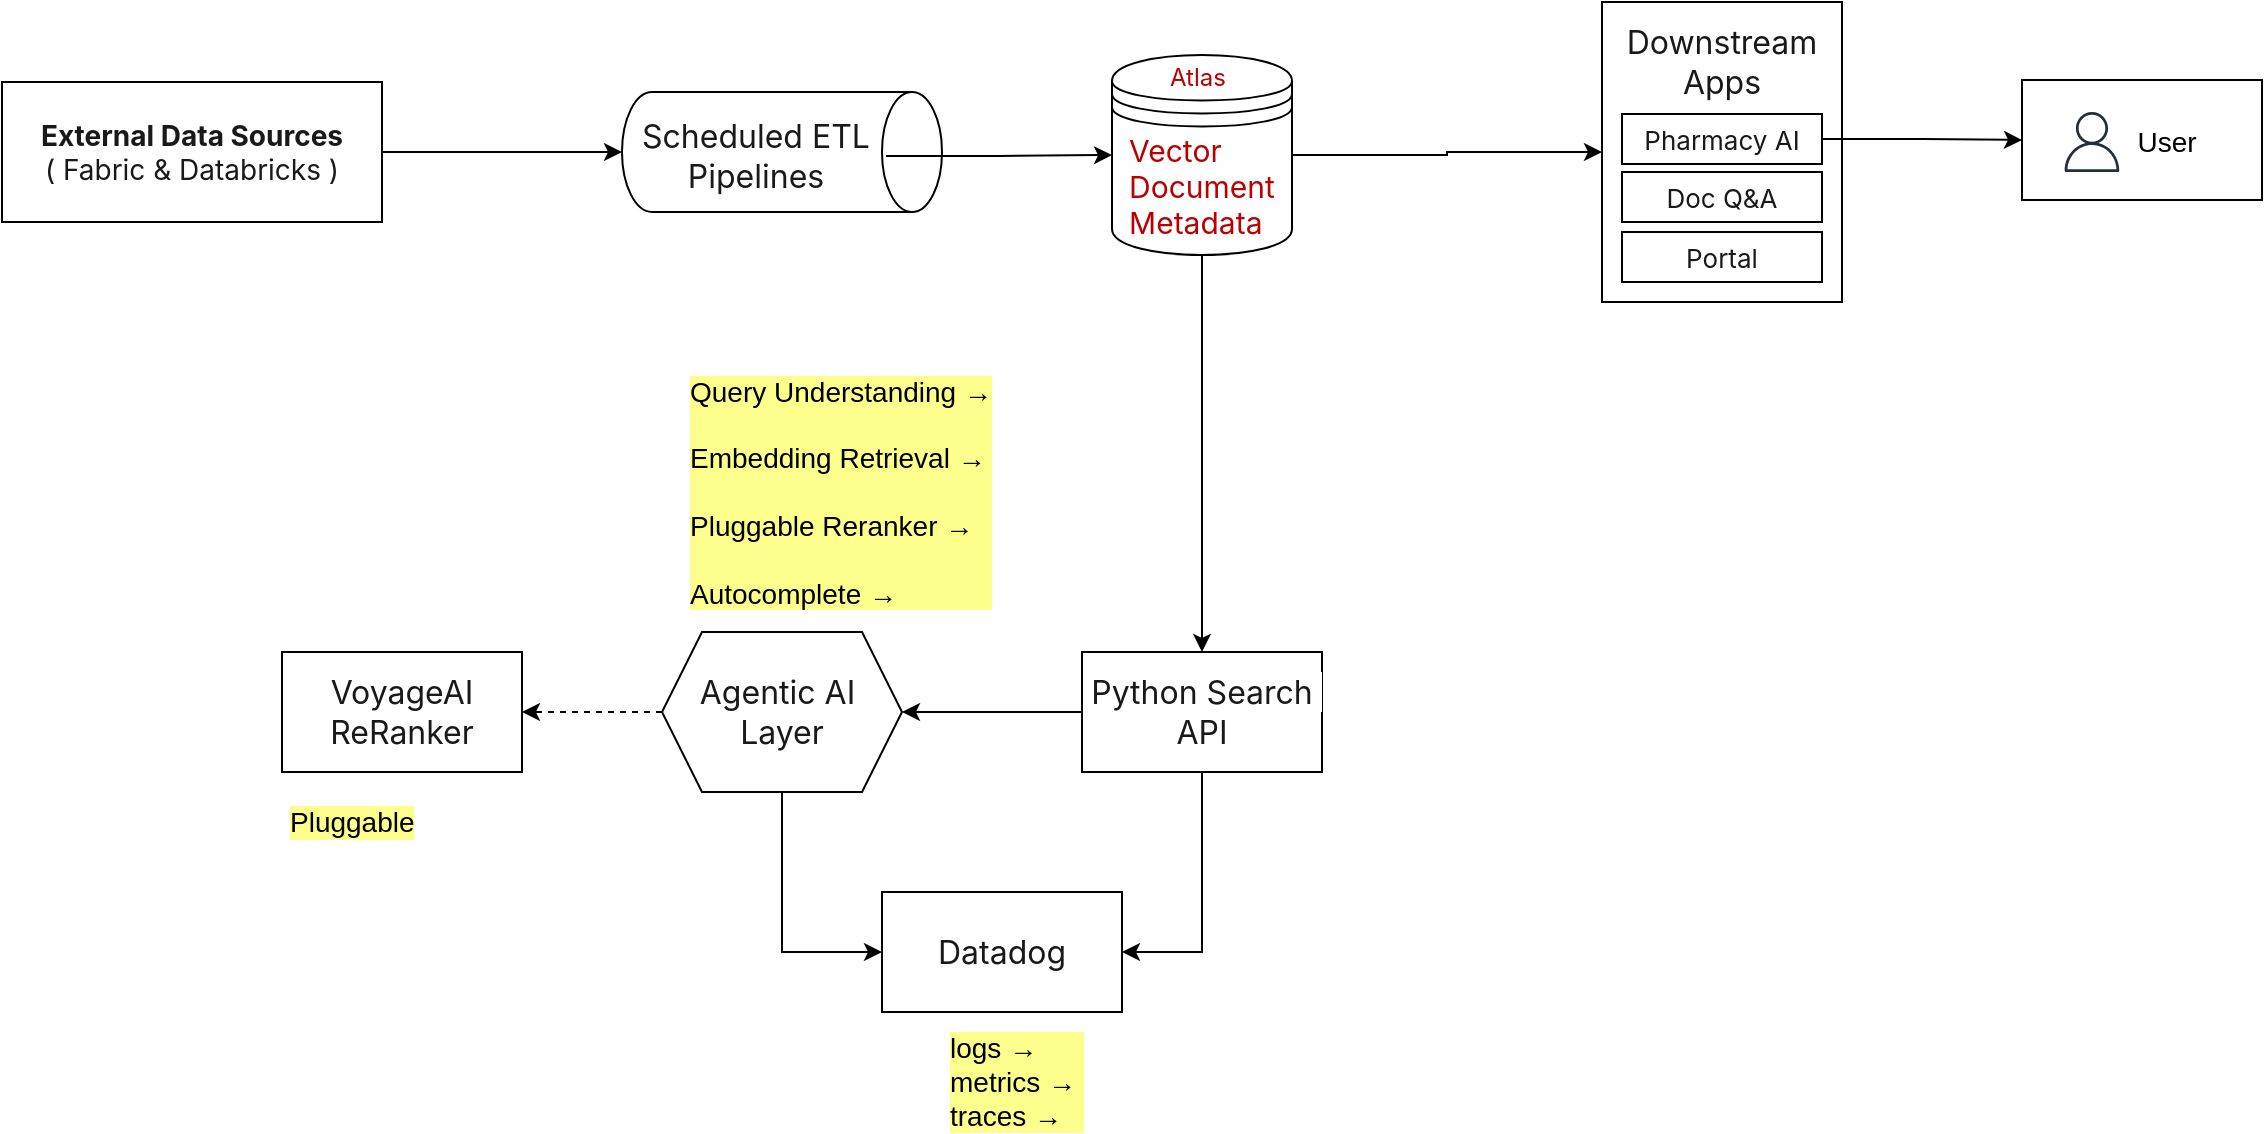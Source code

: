 <mxfile version="28.1.2">
  <diagram name="Page-1" id="TyQ4KNwGMOZTe7oc1Tex">
    <mxGraphModel dx="2101" dy="843" grid="1" gridSize="10" guides="1" tooltips="1" connect="1" arrows="1" fold="1" page="1" pageScale="1" pageWidth="850" pageHeight="1100" math="0" shadow="0">
      <root>
        <mxCell id="0" />
        <mxCell id="1" parent="0" />
        <mxCell id="mYIUt5ODPhMRdfRmPxJW-1" value="&lt;font style=&quot;font-size: 14px;&quot;&gt;&lt;span style=&quot;color: rgba(0, 0, 0, 0.9); font-family: -apple-system, &amp;quot;system-ui&amp;quot;, &amp;quot;Segoe UI&amp;quot;, system-ui, -apple-system, &amp;quot;Segoe UI&amp;quot;, Roboto, Ubuntu, Cantarell, &amp;quot;Noto Sans&amp;quot;, sans-serif, Arial, &amp;quot;PingFang SC&amp;quot;, &amp;quot;Source Han Sans SC&amp;quot;, &amp;quot;Microsoft YaHei UI&amp;quot;, &amp;quot;Microsoft YaHei&amp;quot;, &amp;quot;Noto Sans CJK SC&amp;quot;, sans-serif; text-align: left; white-space-collapse: preserve; background-color: rgb(255, 255, 255);&quot;&gt;&lt;b&gt;External Data Sources&lt;br&gt;&lt;/b&gt;( &lt;/span&gt;&lt;span style=&quot;color: rgba(0, 0, 0, 0.9); font-family: -apple-system, &amp;quot;system-ui&amp;quot;, &amp;quot;Segoe UI&amp;quot;, system-ui, -apple-system, &amp;quot;Segoe UI&amp;quot;, Roboto, Ubuntu, Cantarell, &amp;quot;Noto Sans&amp;quot;, sans-serif, Arial, &amp;quot;PingFang SC&amp;quot;, &amp;quot;Source Han Sans SC&amp;quot;, &amp;quot;Microsoft YaHei UI&amp;quot;, &amp;quot;Microsoft YaHei&amp;quot;, &amp;quot;Noto Sans CJK SC&amp;quot;, sans-serif; text-align: left; white-space-collapse: preserve; background-color: rgb(255, 255, 255);&quot;&gt;Fabric &amp;amp; Databricks )&lt;/span&gt;&lt;/font&gt;" style="rounded=0;whiteSpace=wrap;html=1;" vertex="1" parent="1">
          <mxGeometry x="-110" y="165" width="190" height="70" as="geometry" />
        </mxCell>
        <mxCell id="mYIUt5ODPhMRdfRmPxJW-4" value="" style="group" vertex="1" connectable="0" parent="1">
          <mxGeometry x="200" y="170" width="160" height="60" as="geometry" />
        </mxCell>
        <mxCell id="mYIUt5ODPhMRdfRmPxJW-2" value="" style="shape=cylinder3;whiteSpace=wrap;html=1;boundedLbl=1;backgroundOutline=1;size=15;rotation=90;" vertex="1" parent="mYIUt5ODPhMRdfRmPxJW-4">
          <mxGeometry x="50" y="-50" width="60" height="160" as="geometry" />
        </mxCell>
        <mxCell id="mYIUt5ODPhMRdfRmPxJW-3" value="&lt;span style=&quot;color: rgba(0, 0, 0, 0.9); font-family: -apple-system, &amp;quot;system-ui&amp;quot;, &amp;quot;Segoe UI&amp;quot;, system-ui, -apple-system, &amp;quot;Segoe UI&amp;quot;, Roboto, Ubuntu, Cantarell, &amp;quot;Noto Sans&amp;quot;, sans-serif, Arial, &amp;quot;PingFang SC&amp;quot;, &amp;quot;Source Han Sans SC&amp;quot;, &amp;quot;Microsoft YaHei UI&amp;quot;, &amp;quot;Microsoft YaHei&amp;quot;, &amp;quot;Noto Sans CJK SC&amp;quot;, sans-serif; font-size: 16px; text-align: left; white-space-collapse: preserve; background-color: rgb(255, 255, 255);&quot;&gt;Scheduled ETL Pipelines&lt;/span&gt;" style="text;html=1;align=center;verticalAlign=middle;whiteSpace=wrap;rounded=0;" vertex="1" parent="mYIUt5ODPhMRdfRmPxJW-4">
          <mxGeometry x="2" y="17" width="130" height="30" as="geometry" />
        </mxCell>
        <mxCell id="mYIUt5ODPhMRdfRmPxJW-7" value="" style="group" vertex="1" connectable="0" parent="1">
          <mxGeometry x="445" y="148.5" width="90" height="103" as="geometry" />
        </mxCell>
        <mxCell id="mYIUt5ODPhMRdfRmPxJW-5" value="&lt;div style=&quot;text-align: left;&quot;&gt;&lt;font face=&quot;-apple-system, system-ui, Segoe UI, system-ui, -apple-system, Segoe UI, Roboto, Ubuntu, Cantarell, Noto Sans, sans-serif, Arial, PingFang SC, Source Han Sans SC, Microsoft YaHei UI, Microsoft YaHei, Noto Sans CJK SC, sans-serif&quot; color=&quot;rgba(0, 0, 0, 0.9)&quot;&gt;&lt;span style=&quot;font-size: 15px; white-space-collapse: preserve; background-color: rgb(255, 255, 255);&quot;&gt;Vector&lt;br/&gt;Document&lt;br/&gt;Metadata&lt;/span&gt;&lt;/font&gt;&lt;/div&gt;" style="shape=datastore;whiteSpace=wrap;html=1;" vertex="1" parent="mYIUt5ODPhMRdfRmPxJW-7">
          <mxGeometry y="3" width="90" height="100" as="geometry" />
        </mxCell>
        <mxCell id="mYIUt5ODPhMRdfRmPxJW-6" value="&lt;font face=&quot;-apple-system, system-ui, Segoe UI, system-ui, -apple-system, Segoe UI, Roboto, Ubuntu, Cantarell, Noto Sans, sans-serif, Arial, PingFang SC, Source Han Sans SC, Microsoft YaHei UI, Microsoft YaHei, Noto Sans CJK SC, sans-serif&quot; color=&quot;rgba(0, 0, 0, 0.9)&quot;&gt;&lt;span style=&quot;white-space-collapse: preserve; background-color: rgb(255, 255, 255);&quot;&gt;Atlas&lt;/span&gt;&lt;/font&gt;" style="text;whiteSpace=wrap;html=1;fontSize=12;" vertex="1" parent="mYIUt5ODPhMRdfRmPxJW-7">
          <mxGeometry x="27" width="40" height="20" as="geometry" />
        </mxCell>
        <mxCell id="mYIUt5ODPhMRdfRmPxJW-8" style="edgeStyle=orthogonalEdgeStyle;rounded=0;orthogonalLoop=1;jettySize=auto;html=1;entryX=0.5;entryY=1;entryDx=0;entryDy=0;entryPerimeter=0;" edge="1" parent="1" source="mYIUt5ODPhMRdfRmPxJW-1" target="mYIUt5ODPhMRdfRmPxJW-2">
          <mxGeometry relative="1" as="geometry" />
        </mxCell>
        <mxCell id="mYIUt5ODPhMRdfRmPxJW-9" style="edgeStyle=orthogonalEdgeStyle;rounded=0;orthogonalLoop=1;jettySize=auto;html=1;" edge="1" parent="1" source="mYIUt5ODPhMRdfRmPxJW-3" target="mYIUt5ODPhMRdfRmPxJW-5">
          <mxGeometry relative="1" as="geometry" />
        </mxCell>
        <mxCell id="mYIUt5ODPhMRdfRmPxJW-13" style="edgeStyle=orthogonalEdgeStyle;rounded=0;orthogonalLoop=1;jettySize=auto;html=1;entryX=1;entryY=0.5;entryDx=0;entryDy=0;" edge="1" parent="1" source="mYIUt5ODPhMRdfRmPxJW-10" target="mYIUt5ODPhMRdfRmPxJW-11">
          <mxGeometry relative="1" as="geometry" />
        </mxCell>
        <mxCell id="mYIUt5ODPhMRdfRmPxJW-38" style="edgeStyle=orthogonalEdgeStyle;rounded=0;orthogonalLoop=1;jettySize=auto;html=1;entryX=1;entryY=0.5;entryDx=0;entryDy=0;exitX=0.5;exitY=1;exitDx=0;exitDy=0;" edge="1" parent="1" source="mYIUt5ODPhMRdfRmPxJW-10" target="mYIUt5ODPhMRdfRmPxJW-19">
          <mxGeometry relative="1" as="geometry">
            <mxPoint x="380" y="610" as="targetPoint" />
          </mxGeometry>
        </mxCell>
        <mxCell id="mYIUt5ODPhMRdfRmPxJW-10" value="&lt;span style=&quot;color: rgba(0, 0, 0, 0.9); font-family: -apple-system, &amp;quot;system-ui&amp;quot;, &amp;quot;Segoe UI&amp;quot;, system-ui, -apple-system, &amp;quot;Segoe UI&amp;quot;, Roboto, Ubuntu, Cantarell, &amp;quot;Noto Sans&amp;quot;, sans-serif, Arial, &amp;quot;PingFang SC&amp;quot;, &amp;quot;Source Han Sans SC&amp;quot;, &amp;quot;Microsoft YaHei UI&amp;quot;, &amp;quot;Microsoft YaHei&amp;quot;, &amp;quot;Noto Sans CJK SC&amp;quot;, sans-serif; font-size: 16px; text-align: left; white-space-collapse: preserve; background-color: rgb(255, 255, 255);&quot;&gt;Python Search API&lt;/span&gt;" style="rounded=0;whiteSpace=wrap;html=1;" vertex="1" parent="1">
          <mxGeometry x="430" y="450" width="120" height="60" as="geometry" />
        </mxCell>
        <mxCell id="mYIUt5ODPhMRdfRmPxJW-17" style="edgeStyle=orthogonalEdgeStyle;rounded=0;orthogonalLoop=1;jettySize=auto;html=1;entryX=1;entryY=0.5;entryDx=0;entryDy=0;dashed=1;" edge="1" parent="1" source="mYIUt5ODPhMRdfRmPxJW-11" target="mYIUt5ODPhMRdfRmPxJW-16">
          <mxGeometry relative="1" as="geometry" />
        </mxCell>
        <mxCell id="mYIUt5ODPhMRdfRmPxJW-36" style="edgeStyle=orthogonalEdgeStyle;rounded=0;orthogonalLoop=1;jettySize=auto;html=1;entryX=0;entryY=0.5;entryDx=0;entryDy=0;" edge="1" parent="1" source="mYIUt5ODPhMRdfRmPxJW-11" target="mYIUt5ODPhMRdfRmPxJW-19">
          <mxGeometry relative="1" as="geometry">
            <mxPoint x="270" y="610" as="targetPoint" />
          </mxGeometry>
        </mxCell>
        <mxCell id="mYIUt5ODPhMRdfRmPxJW-11" value="&lt;span style=&quot;color: rgba(0, 0, 0, 0.9); font-family: -apple-system, &amp;quot;system-ui&amp;quot;, &amp;quot;Segoe UI&amp;quot;, system-ui, -apple-system, &amp;quot;Segoe UI&amp;quot;, Roboto, Ubuntu, Cantarell, &amp;quot;Noto Sans&amp;quot;, sans-serif, Arial, &amp;quot;PingFang SC&amp;quot;, &amp;quot;Source Han Sans SC&amp;quot;, &amp;quot;Microsoft YaHei UI&amp;quot;, &amp;quot;Microsoft YaHei&amp;quot;, &amp;quot;Noto Sans CJK SC&amp;quot;, sans-serif; font-size: 16px; text-align: left; white-space-collapse: preserve; background-color: rgb(255, 255, 255);&quot;&gt;Agentic AI &lt;/span&gt;&lt;div&gt;&lt;span style=&quot;color: rgba(0, 0, 0, 0.9); font-family: -apple-system, &amp;quot;system-ui&amp;quot;, &amp;quot;Segoe UI&amp;quot;, system-ui, -apple-system, &amp;quot;Segoe UI&amp;quot;, Roboto, Ubuntu, Cantarell, &amp;quot;Noto Sans&amp;quot;, sans-serif, Arial, &amp;quot;PingFang SC&amp;quot;, &amp;quot;Source Han Sans SC&amp;quot;, &amp;quot;Microsoft YaHei UI&amp;quot;, &amp;quot;Microsoft YaHei&amp;quot;, &amp;quot;Noto Sans CJK SC&amp;quot;, sans-serif; font-size: 16px; text-align: left; white-space-collapse: preserve; background-color: rgb(255, 255, 255);&quot;&gt;Layer&lt;/span&gt;&lt;/div&gt;" style="shape=hexagon;perimeter=hexagonPerimeter2;whiteSpace=wrap;html=1;fixedSize=1;" vertex="1" parent="1">
          <mxGeometry x="220" y="440" width="120" height="80" as="geometry" />
        </mxCell>
        <mxCell id="mYIUt5ODPhMRdfRmPxJW-12" style="edgeStyle=orthogonalEdgeStyle;rounded=0;orthogonalLoop=1;jettySize=auto;html=1;entryX=0.5;entryY=0;entryDx=0;entryDy=0;" edge="1" parent="1" source="mYIUt5ODPhMRdfRmPxJW-5" target="mYIUt5ODPhMRdfRmPxJW-10">
          <mxGeometry relative="1" as="geometry" />
        </mxCell>
        <mxCell id="mYIUt5ODPhMRdfRmPxJW-14" value="&lt;font style=&quot;font-size: 14px;&quot;&gt;Query Understanding →&lt;br&gt;&lt;br&gt;Embedding Retrieval → &lt;br&gt;&lt;br&gt;Pluggable Reranker → &lt;br&gt;&lt;br&gt;Autocomplete&amp;nbsp;&lt;/font&gt;&lt;span style=&quot;font-size: 14px;&quot;&gt;→&lt;/span&gt;" style="text;align=left;verticalAlign=middle;rounded=0;labelBackgroundColor=#FDFF8C;spacing=4;spacingLeft=0;whiteSpace=wrap;html=1;" vertex="1" parent="1">
          <mxGeometry x="230" y="300" width="170" height="140" as="geometry" />
        </mxCell>
        <mxCell id="mYIUt5ODPhMRdfRmPxJW-16" value="&lt;span style=&quot;color: rgba(0, 0, 0, 0.9); font-family: -apple-system, &amp;quot;system-ui&amp;quot;, &amp;quot;Segoe UI&amp;quot;, system-ui, -apple-system, &amp;quot;Segoe UI&amp;quot;, Roboto, Ubuntu, Cantarell, &amp;quot;Noto Sans&amp;quot;, sans-serif, Arial, &amp;quot;PingFang SC&amp;quot;, &amp;quot;Source Han Sans SC&amp;quot;, &amp;quot;Microsoft YaHei UI&amp;quot;, &amp;quot;Microsoft YaHei&amp;quot;, &amp;quot;Noto Sans CJK SC&amp;quot;, sans-serif; font-size: 16px; text-align: left; white-space-collapse: preserve; background-color: rgb(255, 255, 255);&quot;&gt;VoyageAI ReRanker&lt;/span&gt;" style="rounded=0;whiteSpace=wrap;html=1;" vertex="1" parent="1">
          <mxGeometry x="30" y="450" width="120" height="60" as="geometry" />
        </mxCell>
        <mxCell id="mYIUt5ODPhMRdfRmPxJW-18" value="&lt;span style=&quot;font-size: 14px;&quot;&gt;Pluggable&lt;/span&gt;" style="text;align=left;verticalAlign=middle;rounded=0;labelBackgroundColor=#FDFF8C;spacing=4;spacingLeft=0;whiteSpace=wrap;html=1;" vertex="1" parent="1">
          <mxGeometry x="30" y="520" width="75" height="30" as="geometry" />
        </mxCell>
        <mxCell id="mYIUt5ODPhMRdfRmPxJW-19" value="&lt;span style=&quot;color: rgba(0, 0, 0, 0.9); font-family: -apple-system, &amp;quot;system-ui&amp;quot;, &amp;quot;Segoe UI&amp;quot;, system-ui, -apple-system, &amp;quot;Segoe UI&amp;quot;, Roboto, Ubuntu, Cantarell, &amp;quot;Noto Sans&amp;quot;, sans-serif, Arial, &amp;quot;PingFang SC&amp;quot;, &amp;quot;Source Han Sans SC&amp;quot;, &amp;quot;Microsoft YaHei UI&amp;quot;, &amp;quot;Microsoft YaHei&amp;quot;, &amp;quot;Noto Sans CJK SC&amp;quot;, sans-serif; font-size: 16px; text-align: left; white-space-collapse: preserve; background-color: rgb(255, 255, 255);&quot;&gt;Datadog&lt;/span&gt;" style="rounded=0;whiteSpace=wrap;html=1;" vertex="1" parent="1">
          <mxGeometry x="330" y="570" width="120" height="60" as="geometry" />
        </mxCell>
        <mxCell id="mYIUt5ODPhMRdfRmPxJW-20" value="&lt;span style=&quot;font-size: 14px;&quot;&gt;logs&amp;nbsp;&lt;/span&gt;&lt;span style=&quot;font-size: 14px;&quot;&gt;→&lt;/span&gt;&lt;span style=&quot;font-size: 14px;&quot;&gt;&amp;nbsp;&lt;br&gt;metrics&amp;nbsp;&lt;/span&gt;&lt;span style=&quot;font-size: 14px;&quot;&gt;→&lt;/span&gt;&lt;span style=&quot;font-size: 14px;&quot;&gt;&amp;nbsp;&lt;br&gt;traces&amp;nbsp;&lt;/span&gt;&lt;span style=&quot;font-size: 14px;&quot;&gt;→&lt;/span&gt;" style="text;align=left;verticalAlign=middle;rounded=0;labelBackgroundColor=#FDFF8C;spacing=4;spacingLeft=0;whiteSpace=wrap;html=1;" vertex="1" parent="1">
          <mxGeometry x="360" y="650" width="75" height="30" as="geometry" />
        </mxCell>
        <mxCell id="mYIUt5ODPhMRdfRmPxJW-30" value="" style="group" vertex="1" connectable="0" parent="1">
          <mxGeometry x="690" y="125" width="120" height="150" as="geometry" />
        </mxCell>
        <mxCell id="mYIUt5ODPhMRdfRmPxJW-21" value="" style="rounded=0;whiteSpace=wrap;html=1;" vertex="1" parent="mYIUt5ODPhMRdfRmPxJW-30">
          <mxGeometry width="120" height="150" as="geometry" />
        </mxCell>
        <mxCell id="mYIUt5ODPhMRdfRmPxJW-22" value="&lt;span style=&quot;color: rgba(0, 0, 0, 0.9); font-family: -apple-system, &amp;quot;system-ui&amp;quot;, &amp;quot;Segoe UI&amp;quot;, system-ui, -apple-system, &amp;quot;Segoe UI&amp;quot;, Roboto, Ubuntu, Cantarell, &amp;quot;Noto Sans&amp;quot;, sans-serif, Arial, &amp;quot;PingFang SC&amp;quot;, &amp;quot;Source Han Sans SC&amp;quot;, &amp;quot;Microsoft YaHei UI&amp;quot;, &amp;quot;Microsoft YaHei&amp;quot;, &amp;quot;Noto Sans CJK SC&amp;quot;, sans-serif; font-size: 16px; text-align: left; white-space-collapse: preserve; background-color: rgb(255, 255, 255);&quot;&gt;Downstream Apps&lt;/span&gt;" style="text;html=1;align=center;verticalAlign=middle;whiteSpace=wrap;rounded=0;" vertex="1" parent="mYIUt5ODPhMRdfRmPxJW-30">
          <mxGeometry x="30" y="15" width="60" height="30" as="geometry" />
        </mxCell>
        <mxCell id="mYIUt5ODPhMRdfRmPxJW-24" value="&lt;span style=&quot;color: rgba(0, 0, 0, 0.9); font-family: -apple-system, &amp;quot;system-ui&amp;quot;, &amp;quot;Segoe UI&amp;quot;, system-ui, -apple-system, &amp;quot;Segoe UI&amp;quot;, Roboto, Ubuntu, Cantarell, &amp;quot;Noto Sans&amp;quot;, sans-serif, Arial, &amp;quot;PingFang SC&amp;quot;, &amp;quot;Source Han Sans SC&amp;quot;, &amp;quot;Microsoft YaHei UI&amp;quot;, &amp;quot;Microsoft YaHei&amp;quot;, &amp;quot;Noto Sans CJK SC&amp;quot;, sans-serif; text-align: left; white-space-collapse: preserve; background-color: rgb(255, 255, 255);&quot;&gt;&lt;font style=&quot;font-size: 13px;&quot;&gt;Pharmacy AI&lt;/font&gt;&lt;/span&gt;" style="rounded=0;whiteSpace=wrap;html=1;" vertex="1" parent="mYIUt5ODPhMRdfRmPxJW-30">
          <mxGeometry x="10" y="56" width="100" height="25" as="geometry" />
        </mxCell>
        <mxCell id="mYIUt5ODPhMRdfRmPxJW-25" value="&lt;span style=&quot;color: rgba(0, 0, 0, 0.9); font-family: -apple-system, &amp;quot;system-ui&amp;quot;, &amp;quot;Segoe UI&amp;quot;, system-ui, -apple-system, &amp;quot;Segoe UI&amp;quot;, Roboto, Ubuntu, Cantarell, &amp;quot;Noto Sans&amp;quot;, sans-serif, Arial, &amp;quot;PingFang SC&amp;quot;, &amp;quot;Source Han Sans SC&amp;quot;, &amp;quot;Microsoft YaHei UI&amp;quot;, &amp;quot;Microsoft YaHei&amp;quot;, &amp;quot;Noto Sans CJK SC&amp;quot;, sans-serif; text-align: left; white-space-collapse: preserve; background-color: rgb(255, 255, 255);&quot;&gt;&lt;font style=&quot;font-size: 13px;&quot;&gt;Doc Q&amp;amp;A&lt;/font&gt;&lt;/span&gt;" style="rounded=0;whiteSpace=wrap;html=1;" vertex="1" parent="mYIUt5ODPhMRdfRmPxJW-30">
          <mxGeometry x="10" y="85" width="100" height="25" as="geometry" />
        </mxCell>
        <mxCell id="mYIUt5ODPhMRdfRmPxJW-26" value="&lt;span style=&quot;color: rgba(0, 0, 0, 0.9); font-family: -apple-system, &amp;quot;system-ui&amp;quot;, &amp;quot;Segoe UI&amp;quot;, system-ui, -apple-system, &amp;quot;Segoe UI&amp;quot;, Roboto, Ubuntu, Cantarell, &amp;quot;Noto Sans&amp;quot;, sans-serif, Arial, &amp;quot;PingFang SC&amp;quot;, &amp;quot;Source Han Sans SC&amp;quot;, &amp;quot;Microsoft YaHei UI&amp;quot;, &amp;quot;Microsoft YaHei&amp;quot;, &amp;quot;Noto Sans CJK SC&amp;quot;, sans-serif; text-align: left; white-space-collapse: preserve; background-color: rgb(255, 255, 255);&quot;&gt;&lt;font style=&quot;font-size: 13px;&quot;&gt;Portal&lt;/font&gt;&lt;/span&gt;" style="rounded=0;whiteSpace=wrap;html=1;" vertex="1" parent="mYIUt5ODPhMRdfRmPxJW-30">
          <mxGeometry x="10" y="115" width="100" height="25" as="geometry" />
        </mxCell>
        <mxCell id="mYIUt5ODPhMRdfRmPxJW-33" value="" style="group" vertex="1" connectable="0" parent="1">
          <mxGeometry x="900" y="165" width="120" height="60" as="geometry" />
        </mxCell>
        <mxCell id="mYIUt5ODPhMRdfRmPxJW-28" value="" style="rounded=0;whiteSpace=wrap;html=1;" vertex="1" parent="mYIUt5ODPhMRdfRmPxJW-33">
          <mxGeometry y="-1" width="120" height="60" as="geometry" />
        </mxCell>
        <mxCell id="mYIUt5ODPhMRdfRmPxJW-27" value="" style="sketch=0;outlineConnect=0;fontColor=#232F3E;gradientColor=none;fillColor=#232F3D;strokeColor=none;dashed=0;verticalLabelPosition=bottom;verticalAlign=top;align=center;html=1;fontSize=12;fontStyle=0;aspect=fixed;pointerEvents=1;shape=mxgraph.aws4.user;" vertex="1" parent="mYIUt5ODPhMRdfRmPxJW-33">
          <mxGeometry x="20" y="15" width="30" height="30" as="geometry" />
        </mxCell>
        <mxCell id="mYIUt5ODPhMRdfRmPxJW-29" value="User" style="text;html=1;align=center;verticalAlign=middle;whiteSpace=wrap;rounded=0;fontSize=14;" vertex="1" parent="mYIUt5ODPhMRdfRmPxJW-33">
          <mxGeometry x="50" y="15" width="45" height="30" as="geometry" />
        </mxCell>
        <mxCell id="mYIUt5ODPhMRdfRmPxJW-34" style="edgeStyle=orthogonalEdgeStyle;rounded=0;orthogonalLoop=1;jettySize=auto;html=1;entryX=0;entryY=0.5;entryDx=0;entryDy=0;" edge="1" parent="1" source="mYIUt5ODPhMRdfRmPxJW-5" target="mYIUt5ODPhMRdfRmPxJW-21">
          <mxGeometry relative="1" as="geometry" />
        </mxCell>
        <mxCell id="mYIUt5ODPhMRdfRmPxJW-35" style="edgeStyle=orthogonalEdgeStyle;rounded=0;orthogonalLoop=1;jettySize=auto;html=1;entryX=0;entryY=0.5;entryDx=0;entryDy=0;" edge="1" parent="1" source="mYIUt5ODPhMRdfRmPxJW-24" target="mYIUt5ODPhMRdfRmPxJW-28">
          <mxGeometry relative="1" as="geometry" />
        </mxCell>
      </root>
    </mxGraphModel>
  </diagram>
</mxfile>
